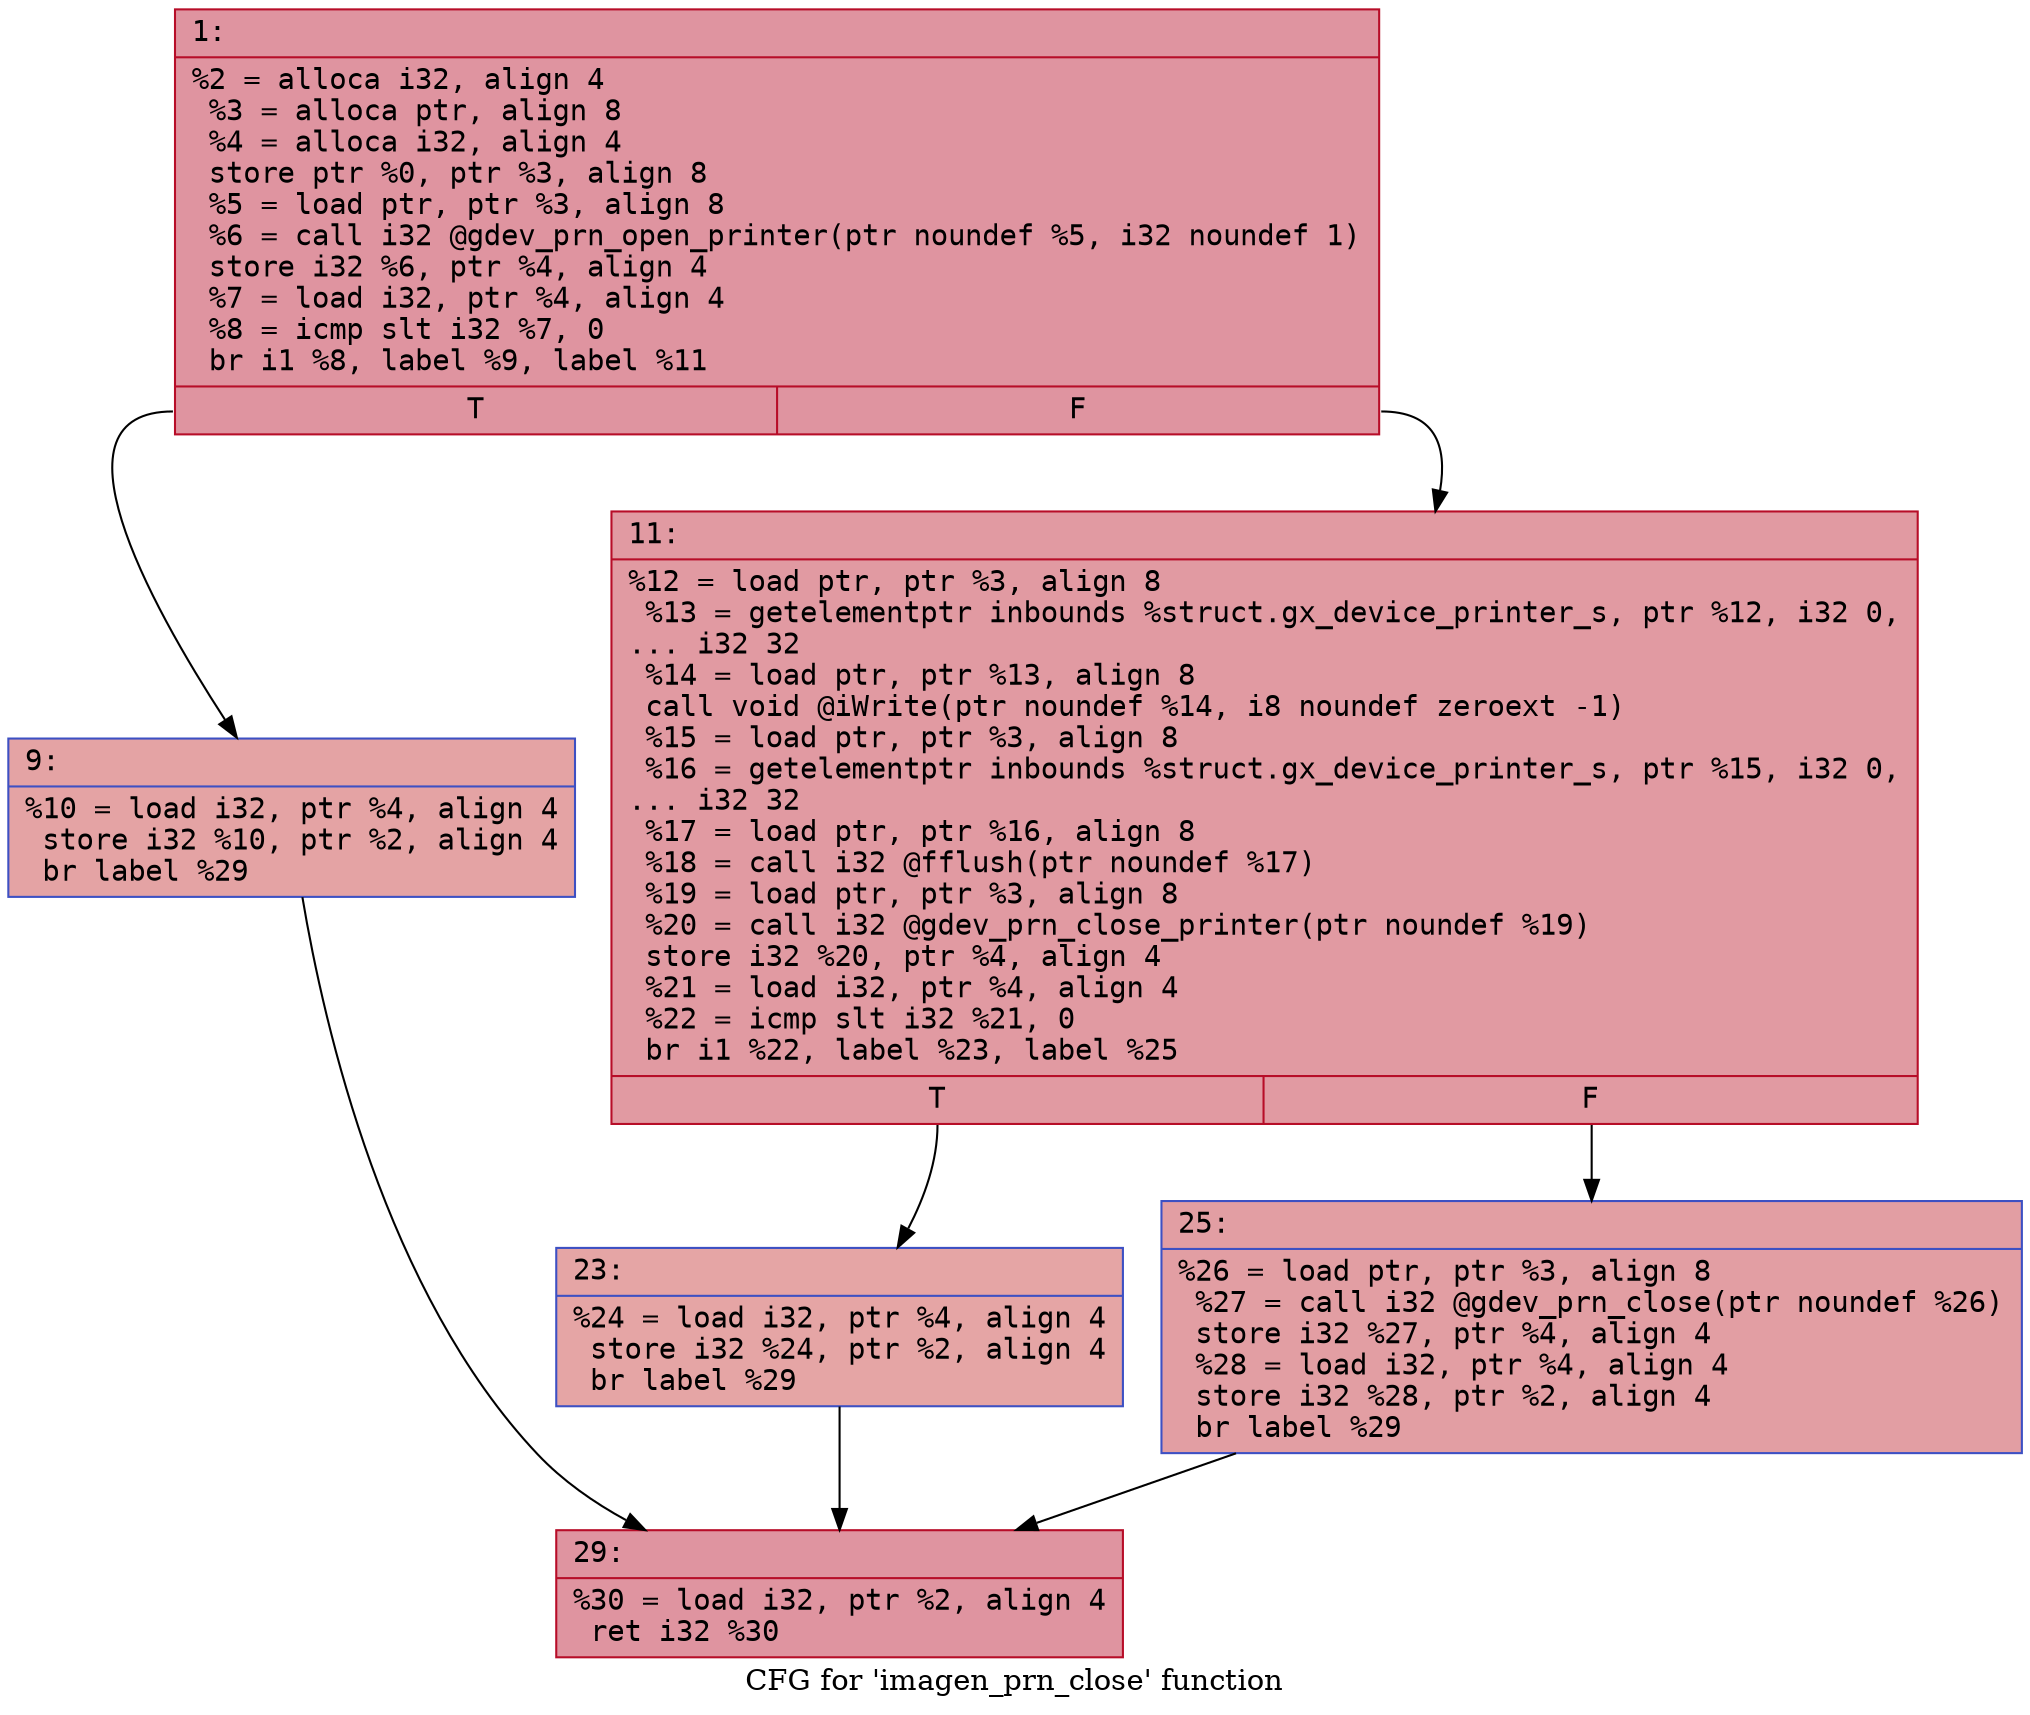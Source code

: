 digraph "CFG for 'imagen_prn_close' function" {
	label="CFG for 'imagen_prn_close' function";

	Node0x6000031c2210 [shape=record,color="#b70d28ff", style=filled, fillcolor="#b70d2870" fontname="Courier",label="{1:\l|  %2 = alloca i32, align 4\l  %3 = alloca ptr, align 8\l  %4 = alloca i32, align 4\l  store ptr %0, ptr %3, align 8\l  %5 = load ptr, ptr %3, align 8\l  %6 = call i32 @gdev_prn_open_printer(ptr noundef %5, i32 noundef 1)\l  store i32 %6, ptr %4, align 4\l  %7 = load i32, ptr %4, align 4\l  %8 = icmp slt i32 %7, 0\l  br i1 %8, label %9, label %11\l|{<s0>T|<s1>F}}"];
	Node0x6000031c2210:s0 -> Node0x6000031c2580[tooltip="1 -> 9\nProbability 37.50%" ];
	Node0x6000031c2210:s1 -> Node0x6000031c25d0[tooltip="1 -> 11\nProbability 62.50%" ];
	Node0x6000031c2580 [shape=record,color="#3d50c3ff", style=filled, fillcolor="#c32e3170" fontname="Courier",label="{9:\l|  %10 = load i32, ptr %4, align 4\l  store i32 %10, ptr %2, align 4\l  br label %29\l}"];
	Node0x6000031c2580 -> Node0x6000031c26c0[tooltip="9 -> 29\nProbability 100.00%" ];
	Node0x6000031c25d0 [shape=record,color="#b70d28ff", style=filled, fillcolor="#bb1b2c70" fontname="Courier",label="{11:\l|  %12 = load ptr, ptr %3, align 8\l  %13 = getelementptr inbounds %struct.gx_device_printer_s, ptr %12, i32 0,\l... i32 32\l  %14 = load ptr, ptr %13, align 8\l  call void @iWrite(ptr noundef %14, i8 noundef zeroext -1)\l  %15 = load ptr, ptr %3, align 8\l  %16 = getelementptr inbounds %struct.gx_device_printer_s, ptr %15, i32 0,\l... i32 32\l  %17 = load ptr, ptr %16, align 8\l  %18 = call i32 @fflush(ptr noundef %17)\l  %19 = load ptr, ptr %3, align 8\l  %20 = call i32 @gdev_prn_close_printer(ptr noundef %19)\l  store i32 %20, ptr %4, align 4\l  %21 = load i32, ptr %4, align 4\l  %22 = icmp slt i32 %21, 0\l  br i1 %22, label %23, label %25\l|{<s0>T|<s1>F}}"];
	Node0x6000031c25d0:s0 -> Node0x6000031c2620[tooltip="11 -> 23\nProbability 37.50%" ];
	Node0x6000031c25d0:s1 -> Node0x6000031c2670[tooltip="11 -> 25\nProbability 62.50%" ];
	Node0x6000031c2620 [shape=record,color="#3d50c3ff", style=filled, fillcolor="#c5333470" fontname="Courier",label="{23:\l|  %24 = load i32, ptr %4, align 4\l  store i32 %24, ptr %2, align 4\l  br label %29\l}"];
	Node0x6000031c2620 -> Node0x6000031c26c0[tooltip="23 -> 29\nProbability 100.00%" ];
	Node0x6000031c2670 [shape=record,color="#3d50c3ff", style=filled, fillcolor="#be242e70" fontname="Courier",label="{25:\l|  %26 = load ptr, ptr %3, align 8\l  %27 = call i32 @gdev_prn_close(ptr noundef %26)\l  store i32 %27, ptr %4, align 4\l  %28 = load i32, ptr %4, align 4\l  store i32 %28, ptr %2, align 4\l  br label %29\l}"];
	Node0x6000031c2670 -> Node0x6000031c26c0[tooltip="25 -> 29\nProbability 100.00%" ];
	Node0x6000031c26c0 [shape=record,color="#b70d28ff", style=filled, fillcolor="#b70d2870" fontname="Courier",label="{29:\l|  %30 = load i32, ptr %2, align 4\l  ret i32 %30\l}"];
}
